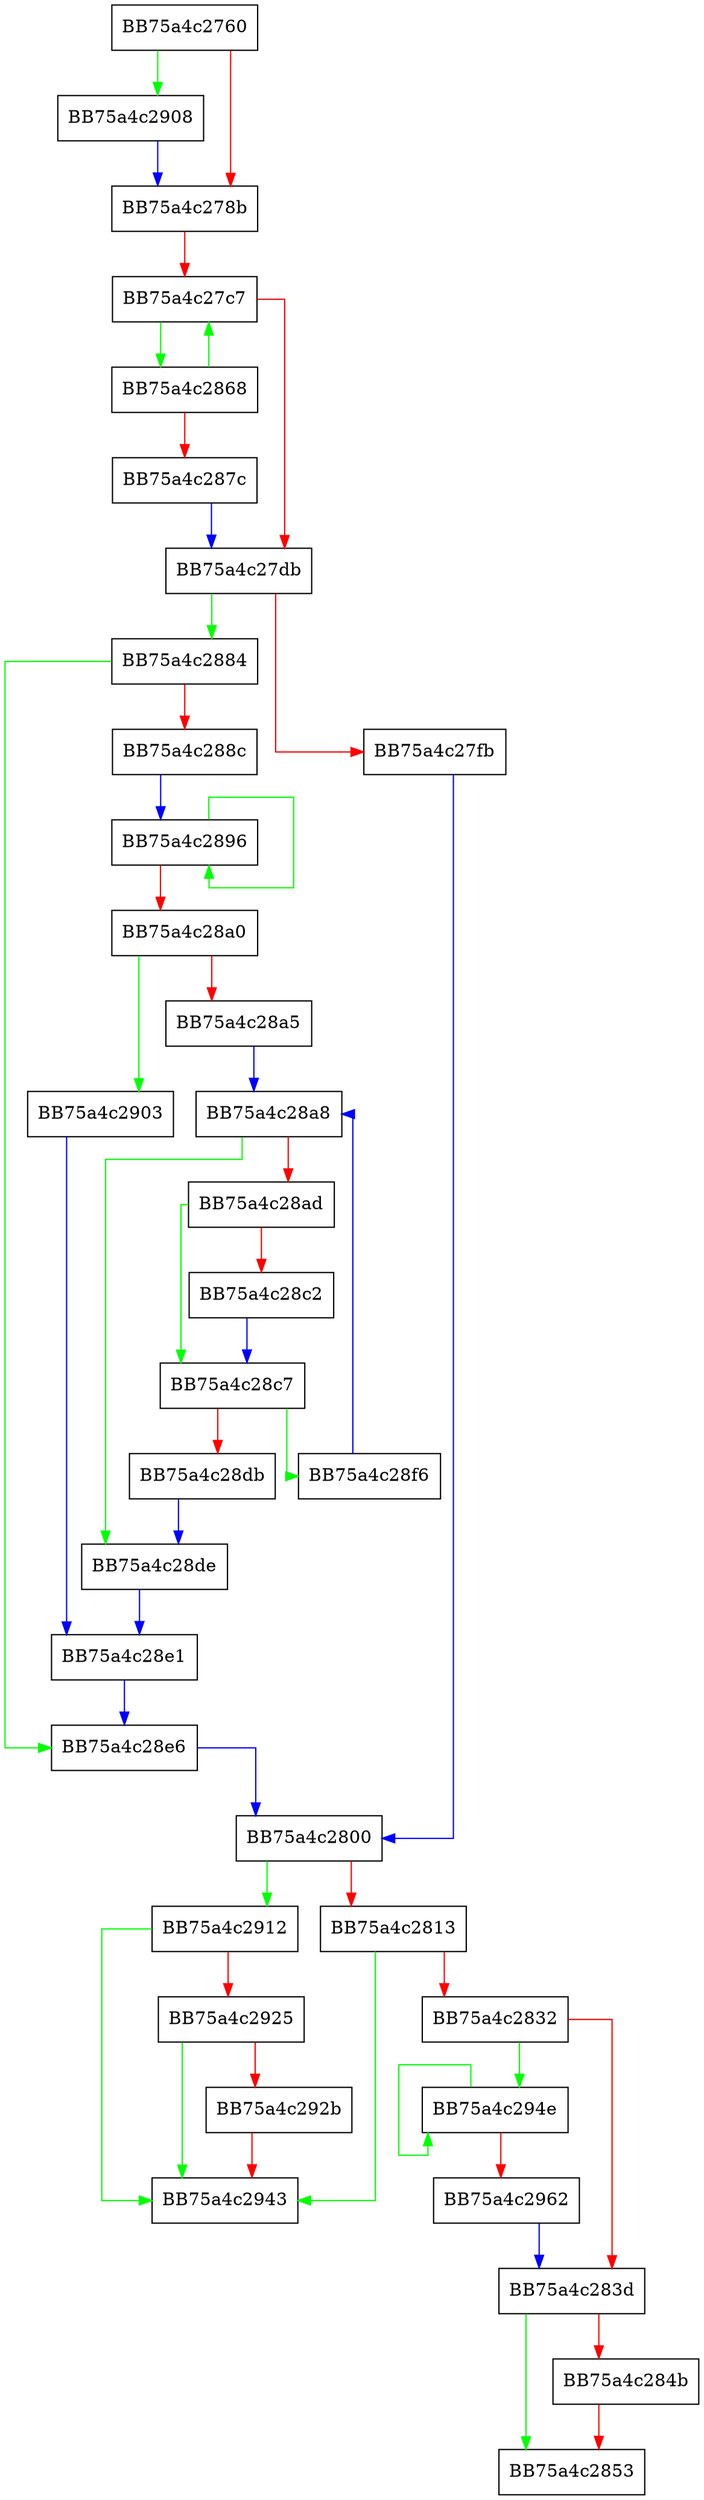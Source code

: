 digraph ExtractFidelity {
  node [shape="box"];
  graph [splines=ortho];
  BB75a4c2760 -> BB75a4c2908 [color="green"];
  BB75a4c2760 -> BB75a4c278b [color="red"];
  BB75a4c278b -> BB75a4c27c7 [color="red"];
  BB75a4c27c7 -> BB75a4c2868 [color="green"];
  BB75a4c27c7 -> BB75a4c27db [color="red"];
  BB75a4c27db -> BB75a4c2884 [color="green"];
  BB75a4c27db -> BB75a4c27fb [color="red"];
  BB75a4c27fb -> BB75a4c2800 [color="blue"];
  BB75a4c2800 -> BB75a4c2912 [color="green"];
  BB75a4c2800 -> BB75a4c2813 [color="red"];
  BB75a4c2813 -> BB75a4c2943 [color="green"];
  BB75a4c2813 -> BB75a4c2832 [color="red"];
  BB75a4c2832 -> BB75a4c294e [color="green"];
  BB75a4c2832 -> BB75a4c283d [color="red"];
  BB75a4c283d -> BB75a4c2853 [color="green"];
  BB75a4c283d -> BB75a4c284b [color="red"];
  BB75a4c284b -> BB75a4c2853 [color="red"];
  BB75a4c2868 -> BB75a4c27c7 [color="green"];
  BB75a4c2868 -> BB75a4c287c [color="red"];
  BB75a4c287c -> BB75a4c27db [color="blue"];
  BB75a4c2884 -> BB75a4c28e6 [color="green"];
  BB75a4c2884 -> BB75a4c288c [color="red"];
  BB75a4c288c -> BB75a4c2896 [color="blue"];
  BB75a4c2896 -> BB75a4c2896 [color="green"];
  BB75a4c2896 -> BB75a4c28a0 [color="red"];
  BB75a4c28a0 -> BB75a4c2903 [color="green"];
  BB75a4c28a0 -> BB75a4c28a5 [color="red"];
  BB75a4c28a5 -> BB75a4c28a8 [color="blue"];
  BB75a4c28a8 -> BB75a4c28de [color="green"];
  BB75a4c28a8 -> BB75a4c28ad [color="red"];
  BB75a4c28ad -> BB75a4c28c7 [color="green"];
  BB75a4c28ad -> BB75a4c28c2 [color="red"];
  BB75a4c28c2 -> BB75a4c28c7 [color="blue"];
  BB75a4c28c7 -> BB75a4c28f6 [color="green"];
  BB75a4c28c7 -> BB75a4c28db [color="red"];
  BB75a4c28db -> BB75a4c28de [color="blue"];
  BB75a4c28de -> BB75a4c28e1 [color="blue"];
  BB75a4c28e1 -> BB75a4c28e6 [color="blue"];
  BB75a4c28e6 -> BB75a4c2800 [color="blue"];
  BB75a4c28f6 -> BB75a4c28a8 [color="blue"];
  BB75a4c2903 -> BB75a4c28e1 [color="blue"];
  BB75a4c2908 -> BB75a4c278b [color="blue"];
  BB75a4c2912 -> BB75a4c2943 [color="green"];
  BB75a4c2912 -> BB75a4c2925 [color="red"];
  BB75a4c2925 -> BB75a4c2943 [color="green"];
  BB75a4c2925 -> BB75a4c292b [color="red"];
  BB75a4c292b -> BB75a4c2943 [color="red"];
  BB75a4c294e -> BB75a4c294e [color="green"];
  BB75a4c294e -> BB75a4c2962 [color="red"];
  BB75a4c2962 -> BB75a4c283d [color="blue"];
}